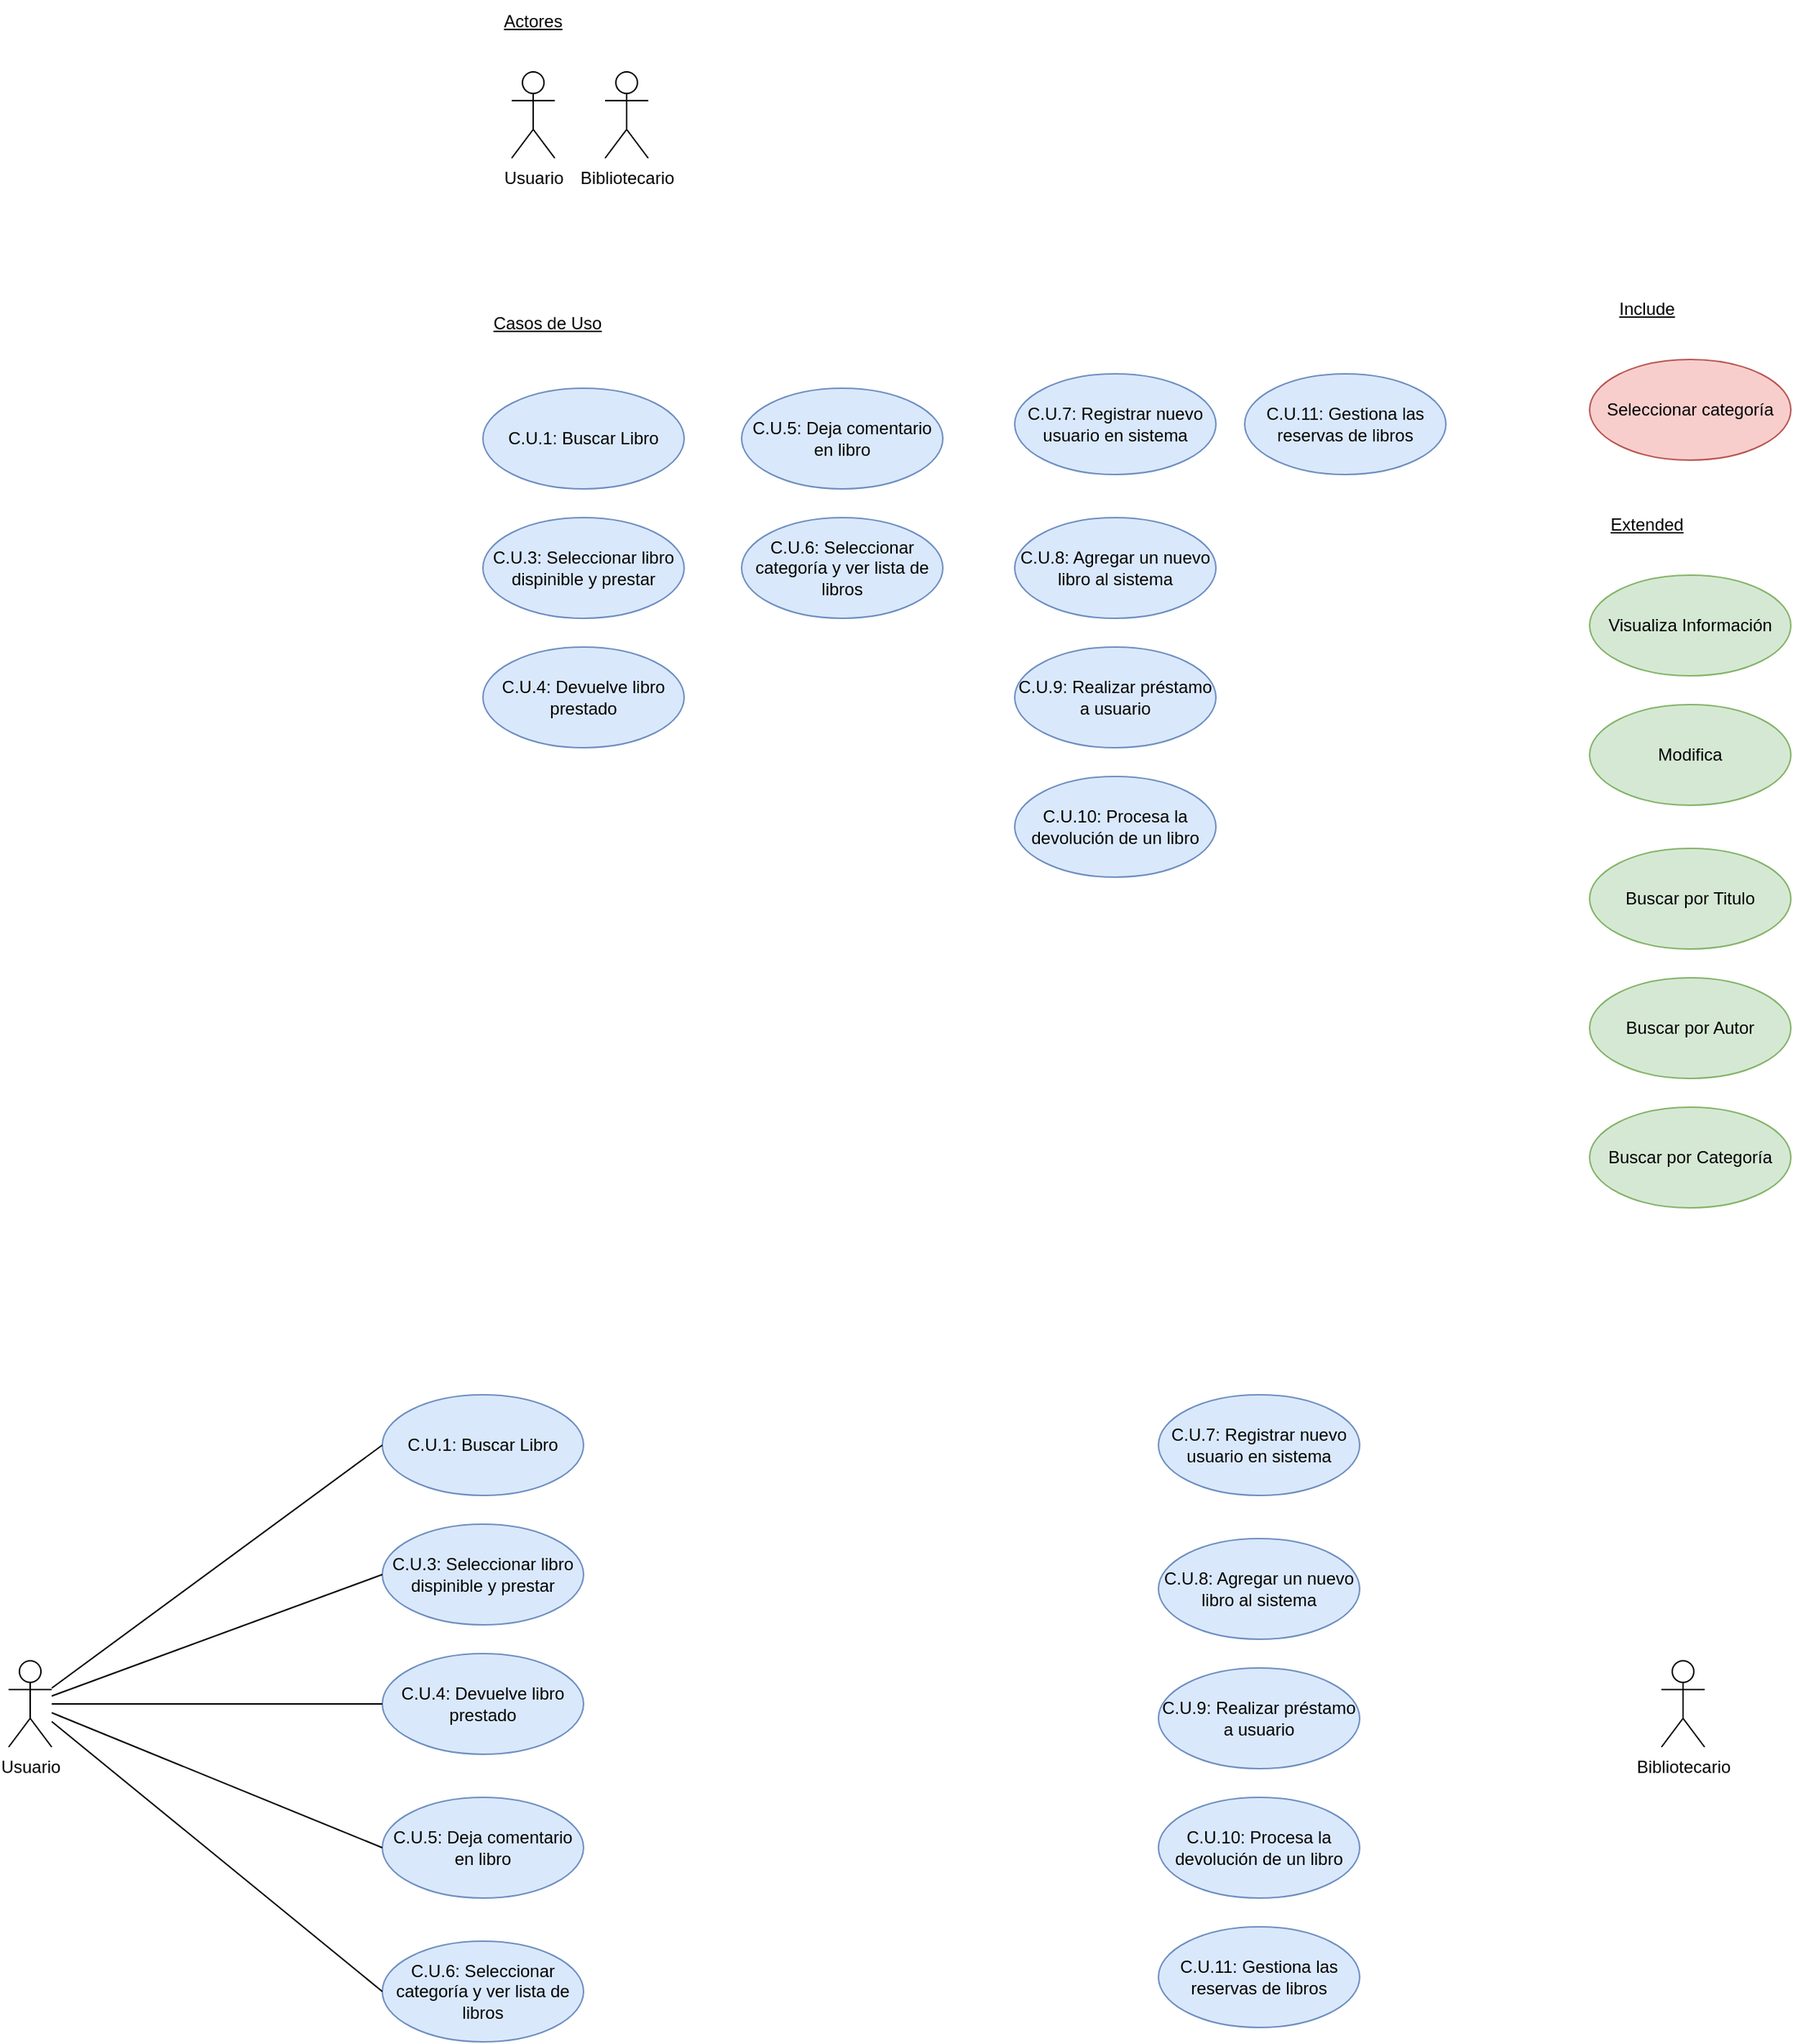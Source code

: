 <mxfile version="22.1.18" type="github">
  <diagram name="Página-1" id="TUS5gieN1rz3YTIe_Czn">
    <mxGraphModel dx="2577" dy="1005" grid="1" gridSize="10" guides="1" tooltips="1" connect="1" arrows="1" fold="1" page="1" pageScale="1" pageWidth="827" pageHeight="1169" math="0" shadow="0">
      <root>
        <mxCell id="0" />
        <mxCell id="1" parent="0" />
        <mxCell id="rqhiMFswElO3rEXaBHQ_-1" value="Usuario" style="shape=umlActor;html=1;verticalLabelPosition=bottom;verticalAlign=top;align=center;" vertex="1" parent="1">
          <mxGeometry x="150" y="140" width="30" height="60" as="geometry" />
        </mxCell>
        <mxCell id="rqhiMFswElO3rEXaBHQ_-2" value="Bibliotecario" style="shape=umlActor;html=1;verticalLabelPosition=bottom;verticalAlign=top;align=center;" vertex="1" parent="1">
          <mxGeometry x="215" y="140" width="30" height="60" as="geometry" />
        </mxCell>
        <mxCell id="rqhiMFswElO3rEXaBHQ_-4" value="&lt;u&gt;Actores&lt;/u&gt;" style="text;html=1;strokeColor=none;fillColor=none;align=center;verticalAlign=middle;whiteSpace=wrap;rounded=0;" vertex="1" parent="1">
          <mxGeometry x="135" y="90" width="60" height="30" as="geometry" />
        </mxCell>
        <mxCell id="rqhiMFswElO3rEXaBHQ_-5" value="C.U.1: Buscar Libro" style="ellipse;whiteSpace=wrap;html=1;fillColor=#dae8fc;strokeColor=#6c8ebf;" vertex="1" parent="1">
          <mxGeometry x="130" y="360" width="140" height="70" as="geometry" />
        </mxCell>
        <mxCell id="rqhiMFswElO3rEXaBHQ_-6" value="&lt;u&gt;Casos de Uso&lt;/u&gt;" style="text;html=1;strokeColor=none;fillColor=none;align=center;verticalAlign=middle;whiteSpace=wrap;rounded=0;" vertex="1" parent="1">
          <mxGeometry x="135" y="300" width="80" height="30" as="geometry" />
        </mxCell>
        <mxCell id="rqhiMFswElO3rEXaBHQ_-8" value="C.U.3: Seleccionar libro dispinible y prestar" style="ellipse;whiteSpace=wrap;html=1;fillColor=#dae8fc;strokeColor=#6c8ebf;" vertex="1" parent="1">
          <mxGeometry x="130" y="450" width="140" height="70" as="geometry" />
        </mxCell>
        <mxCell id="rqhiMFswElO3rEXaBHQ_-9" value="C.U.4: Devuelve libro prestado" style="ellipse;whiteSpace=wrap;html=1;fillColor=#dae8fc;strokeColor=#6c8ebf;" vertex="1" parent="1">
          <mxGeometry x="130" y="540" width="140" height="70" as="geometry" />
        </mxCell>
        <mxCell id="rqhiMFswElO3rEXaBHQ_-10" value="C.U.5: Deja comentario en libro" style="ellipse;whiteSpace=wrap;html=1;fillColor=#dae8fc;strokeColor=#6c8ebf;" vertex="1" parent="1">
          <mxGeometry x="310" y="360" width="140" height="70" as="geometry" />
        </mxCell>
        <mxCell id="rqhiMFswElO3rEXaBHQ_-11" value="C.U.6: Seleccionar categoría y ver lista de libros" style="ellipse;whiteSpace=wrap;html=1;fillColor=#dae8fc;strokeColor=#6c8ebf;" vertex="1" parent="1">
          <mxGeometry x="310" y="450" width="140" height="70" as="geometry" />
        </mxCell>
        <mxCell id="rqhiMFswElO3rEXaBHQ_-12" value="C.U.7: Registrar nuevo usuario en sistema" style="ellipse;whiteSpace=wrap;html=1;fillColor=#dae8fc;strokeColor=#6c8ebf;" vertex="1" parent="1">
          <mxGeometry x="500" y="350" width="140" height="70" as="geometry" />
        </mxCell>
        <mxCell id="rqhiMFswElO3rEXaBHQ_-13" value="C.U.8: Agregar un nuevo libro al sistema" style="ellipse;whiteSpace=wrap;html=1;fillColor=#dae8fc;strokeColor=#6c8ebf;" vertex="1" parent="1">
          <mxGeometry x="500" y="450" width="140" height="70" as="geometry" />
        </mxCell>
        <mxCell id="rqhiMFswElO3rEXaBHQ_-14" value="C.U.9: Realizar préstamo a usuario" style="ellipse;whiteSpace=wrap;html=1;fillColor=#dae8fc;strokeColor=#6c8ebf;" vertex="1" parent="1">
          <mxGeometry x="500" y="540" width="140" height="70" as="geometry" />
        </mxCell>
        <mxCell id="rqhiMFswElO3rEXaBHQ_-15" value="C.U.10: Procesa la devolución de un libro" style="ellipse;whiteSpace=wrap;html=1;fillColor=#dae8fc;strokeColor=#6c8ebf;" vertex="1" parent="1">
          <mxGeometry x="500" y="630" width="140" height="70" as="geometry" />
        </mxCell>
        <mxCell id="rqhiMFswElO3rEXaBHQ_-16" value="C.U.11: Gestiona las reservas de libros" style="ellipse;whiteSpace=wrap;html=1;fillColor=#dae8fc;strokeColor=#6c8ebf;" vertex="1" parent="1">
          <mxGeometry x="660" y="350" width="140" height="70" as="geometry" />
        </mxCell>
        <mxCell id="rqhiMFswElO3rEXaBHQ_-17" value="Seleccionar categoría" style="ellipse;whiteSpace=wrap;html=1;fillColor=#f8cecc;strokeColor=#b85450;" vertex="1" parent="1">
          <mxGeometry x="900" y="340" width="140" height="70" as="geometry" />
        </mxCell>
        <mxCell id="rqhiMFswElO3rEXaBHQ_-18" value="&lt;u&gt;Include&lt;/u&gt;" style="text;html=1;strokeColor=none;fillColor=none;align=center;verticalAlign=middle;whiteSpace=wrap;rounded=0;" vertex="1" parent="1">
          <mxGeometry x="900" y="290" width="80" height="30" as="geometry" />
        </mxCell>
        <mxCell id="rqhiMFswElO3rEXaBHQ_-19" value="Visualiza Información" style="ellipse;whiteSpace=wrap;html=1;fillColor=#d5e8d4;strokeColor=#82b366;" vertex="1" parent="1">
          <mxGeometry x="900" y="490" width="140" height="70" as="geometry" />
        </mxCell>
        <mxCell id="rqhiMFswElO3rEXaBHQ_-20" value="Modifica" style="ellipse;whiteSpace=wrap;html=1;fillColor=#d5e8d4;strokeColor=#82b366;" vertex="1" parent="1">
          <mxGeometry x="900" y="580" width="140" height="70" as="geometry" />
        </mxCell>
        <mxCell id="rqhiMFswElO3rEXaBHQ_-21" value="Buscar por Titulo" style="ellipse;whiteSpace=wrap;html=1;fillColor=#d5e8d4;strokeColor=#82b366;" vertex="1" parent="1">
          <mxGeometry x="900" y="680" width="140" height="70" as="geometry" />
        </mxCell>
        <mxCell id="rqhiMFswElO3rEXaBHQ_-22" value="Buscar por Autor" style="ellipse;whiteSpace=wrap;html=1;fillColor=#d5e8d4;strokeColor=#82b366;" vertex="1" parent="1">
          <mxGeometry x="900" y="770" width="140" height="70" as="geometry" />
        </mxCell>
        <mxCell id="rqhiMFswElO3rEXaBHQ_-23" value="Buscar por Categoría" style="ellipse;whiteSpace=wrap;html=1;fillColor=#d5e8d4;strokeColor=#82b366;" vertex="1" parent="1">
          <mxGeometry x="900" y="860" width="140" height="70" as="geometry" />
        </mxCell>
        <mxCell id="rqhiMFswElO3rEXaBHQ_-24" value="&lt;u&gt;Extended&lt;/u&gt;" style="text;html=1;strokeColor=none;fillColor=none;align=center;verticalAlign=middle;whiteSpace=wrap;rounded=0;" vertex="1" parent="1">
          <mxGeometry x="900" y="440" width="80" height="30" as="geometry" />
        </mxCell>
        <mxCell id="rqhiMFswElO3rEXaBHQ_-25" value="C.U.1: Buscar Libro" style="ellipse;whiteSpace=wrap;html=1;fillColor=#dae8fc;strokeColor=#6c8ebf;" vertex="1" parent="1">
          <mxGeometry x="60" y="1060" width="140" height="70" as="geometry" />
        </mxCell>
        <mxCell id="rqhiMFswElO3rEXaBHQ_-26" value="C.U.3: Seleccionar libro dispinible y prestar" style="ellipse;whiteSpace=wrap;html=1;fillColor=#dae8fc;strokeColor=#6c8ebf;" vertex="1" parent="1">
          <mxGeometry x="60" y="1150" width="140" height="70" as="geometry" />
        </mxCell>
        <mxCell id="rqhiMFswElO3rEXaBHQ_-27" value="C.U.4: Devuelve libro prestado" style="ellipse;whiteSpace=wrap;html=1;fillColor=#dae8fc;strokeColor=#6c8ebf;" vertex="1" parent="1">
          <mxGeometry x="60" y="1240" width="140" height="70" as="geometry" />
        </mxCell>
        <mxCell id="rqhiMFswElO3rEXaBHQ_-28" value="C.U.5: Deja comentario en libro" style="ellipse;whiteSpace=wrap;html=1;fillColor=#dae8fc;strokeColor=#6c8ebf;" vertex="1" parent="1">
          <mxGeometry x="60" y="1340" width="140" height="70" as="geometry" />
        </mxCell>
        <mxCell id="rqhiMFswElO3rEXaBHQ_-29" value="C.U.6: Seleccionar categoría y ver lista de libros" style="ellipse;whiteSpace=wrap;html=1;fillColor=#dae8fc;strokeColor=#6c8ebf;" vertex="1" parent="1">
          <mxGeometry x="60" y="1440" width="140" height="70" as="geometry" />
        </mxCell>
        <mxCell id="rqhiMFswElO3rEXaBHQ_-30" value="C.U.7: Registrar nuevo usuario en sistema" style="ellipse;whiteSpace=wrap;html=1;fillColor=#dae8fc;strokeColor=#6c8ebf;" vertex="1" parent="1">
          <mxGeometry x="600" y="1060" width="140" height="70" as="geometry" />
        </mxCell>
        <mxCell id="rqhiMFswElO3rEXaBHQ_-31" value="C.U.8: Agregar un nuevo libro al sistema" style="ellipse;whiteSpace=wrap;html=1;fillColor=#dae8fc;strokeColor=#6c8ebf;" vertex="1" parent="1">
          <mxGeometry x="600" y="1160" width="140" height="70" as="geometry" />
        </mxCell>
        <mxCell id="rqhiMFswElO3rEXaBHQ_-32" value="C.U.9: Realizar préstamo a usuario" style="ellipse;whiteSpace=wrap;html=1;fillColor=#dae8fc;strokeColor=#6c8ebf;" vertex="1" parent="1">
          <mxGeometry x="600" y="1250" width="140" height="70" as="geometry" />
        </mxCell>
        <mxCell id="rqhiMFswElO3rEXaBHQ_-33" value="C.U.10: Procesa la devolución de un libro" style="ellipse;whiteSpace=wrap;html=1;fillColor=#dae8fc;strokeColor=#6c8ebf;" vertex="1" parent="1">
          <mxGeometry x="600" y="1340" width="140" height="70" as="geometry" />
        </mxCell>
        <mxCell id="rqhiMFswElO3rEXaBHQ_-34" value="C.U.11: Gestiona las reservas de libros" style="ellipse;whiteSpace=wrap;html=1;fillColor=#dae8fc;strokeColor=#6c8ebf;" vertex="1" parent="1">
          <mxGeometry x="600" y="1430" width="140" height="70" as="geometry" />
        </mxCell>
        <mxCell id="rqhiMFswElO3rEXaBHQ_-38" style="rounded=0;orthogonalLoop=1;jettySize=auto;html=1;entryX=0;entryY=0.5;entryDx=0;entryDy=0;endArrow=none;endFill=0;" edge="1" parent="1" source="rqhiMFswElO3rEXaBHQ_-35" target="rqhiMFswElO3rEXaBHQ_-25">
          <mxGeometry relative="1" as="geometry" />
        </mxCell>
        <mxCell id="rqhiMFswElO3rEXaBHQ_-39" style="rounded=0;orthogonalLoop=1;jettySize=auto;html=1;entryX=0;entryY=0.5;entryDx=0;entryDy=0;endArrow=none;endFill=0;" edge="1" parent="1" source="rqhiMFswElO3rEXaBHQ_-35" target="rqhiMFswElO3rEXaBHQ_-26">
          <mxGeometry relative="1" as="geometry" />
        </mxCell>
        <mxCell id="rqhiMFswElO3rEXaBHQ_-40" style="rounded=0;orthogonalLoop=1;jettySize=auto;html=1;entryX=0;entryY=0.5;entryDx=0;entryDy=0;endArrow=none;endFill=0;" edge="1" parent="1" source="rqhiMFswElO3rEXaBHQ_-35" target="rqhiMFswElO3rEXaBHQ_-27">
          <mxGeometry relative="1" as="geometry" />
        </mxCell>
        <mxCell id="rqhiMFswElO3rEXaBHQ_-41" style="rounded=0;orthogonalLoop=1;jettySize=auto;html=1;entryX=0;entryY=0.5;entryDx=0;entryDy=0;endArrow=none;endFill=0;" edge="1" parent="1" source="rqhiMFswElO3rEXaBHQ_-35" target="rqhiMFswElO3rEXaBHQ_-28">
          <mxGeometry relative="1" as="geometry" />
        </mxCell>
        <mxCell id="rqhiMFswElO3rEXaBHQ_-42" style="rounded=0;orthogonalLoop=1;jettySize=auto;html=1;entryX=0;entryY=0.5;entryDx=0;entryDy=0;endArrow=none;endFill=0;" edge="1" parent="1" source="rqhiMFswElO3rEXaBHQ_-35" target="rqhiMFswElO3rEXaBHQ_-29">
          <mxGeometry relative="1" as="geometry" />
        </mxCell>
        <mxCell id="rqhiMFswElO3rEXaBHQ_-35" value="Usuario" style="shape=umlActor;html=1;verticalLabelPosition=bottom;verticalAlign=top;align=center;" vertex="1" parent="1">
          <mxGeometry x="-200" y="1245" width="30" height="60" as="geometry" />
        </mxCell>
        <mxCell id="rqhiMFswElO3rEXaBHQ_-36" value="Bibliotecario" style="shape=umlActor;html=1;verticalLabelPosition=bottom;verticalAlign=top;align=center;" vertex="1" parent="1">
          <mxGeometry x="950" y="1245" width="30" height="60" as="geometry" />
        </mxCell>
      </root>
    </mxGraphModel>
  </diagram>
</mxfile>
